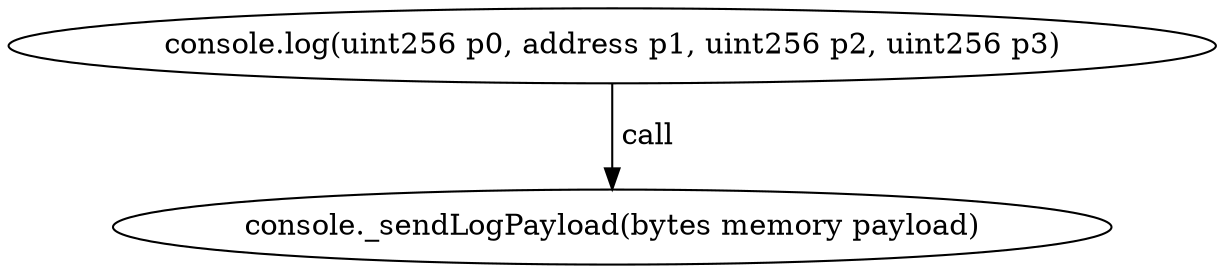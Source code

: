 digraph "" {
	graph [bb="0,0,483.95,124.8"];
	node [label="\N"];
	"console.log(uint256 p0, address p1, uint256 p2, uint256 p3)"	 [height=0.5,
		pos="241.97,106.8",
		width=6.7215];
	"console._sendLogPayload(bytes memory payload)"	 [height=0.5,
		pos="241.97,18",
		width=5.7372];
	"console.log(uint256 p0, address p1, uint256 p2, uint256 p3)" -> "console._sendLogPayload(bytes memory payload)" [key=call,
	label=" call",
	lp="253.83,62.4",
	pos="e,241.97,36.072 241.97,88.401 241.97,76.295 241.97,60.208 241.97,46.467"];
}
digraph "" {
	graph [bb="0,0,483.95,124.8"];
	node [label="\N"];
	"console.log(uint256 p0, address p1, uint256 p2, uint256 p3)"	 [height=0.5,
		pos="241.97,106.8",
		width=6.7215];
	"console._sendLogPayload(bytes memory payload)"	 [height=0.5,
		pos="241.97,18",
		width=5.7372];
	"console.log(uint256 p0, address p1, uint256 p2, uint256 p3)" -> "console._sendLogPayload(bytes memory payload)" [key=call,
	label=" call",
	lp="253.83,62.4",
	pos="e,241.97,36.072 241.97,88.401 241.97,76.295 241.97,60.208 241.97,46.467"];
}
